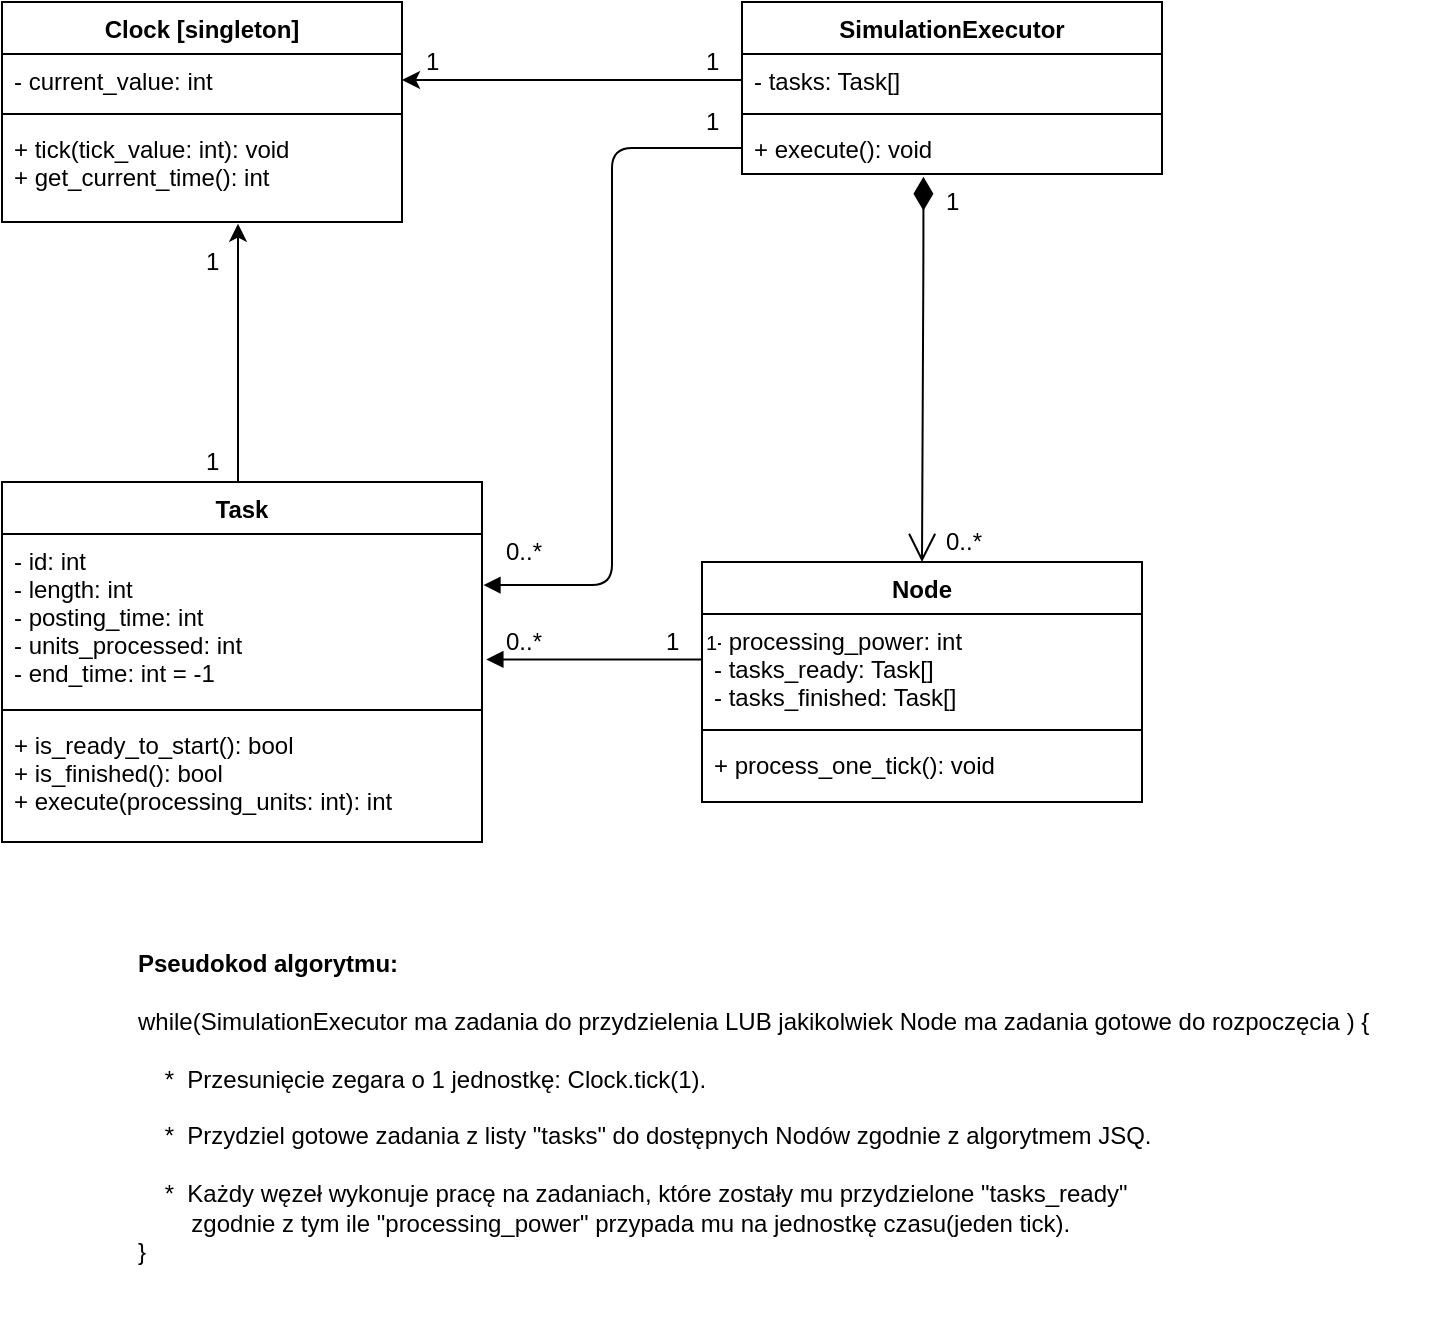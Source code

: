 <mxfile version="12.3.3" type="device" pages="1"><diagram id="rYij0prADYkcjgsijuee" name="Page-1"><mxGraphModel dx="1408" dy="745" grid="1" gridSize="10" guides="1" tooltips="1" connect="1" arrows="1" fold="1" page="1" pageScale="1" pageWidth="827" pageHeight="1169" math="0" shadow="0"><root><mxCell id="0"/><mxCell id="1" parent="0"/><mxCell id="9WkfRentZlIH9xaNAf0r-1" value="Clock [singleton]&#xA;" style="swimlane;fontStyle=1;align=center;verticalAlign=top;childLayout=stackLayout;horizontal=1;startSize=26;horizontalStack=0;resizeParent=1;resizeParentMax=0;resizeLast=0;collapsible=1;marginBottom=0;" parent="1" vertex="1"><mxGeometry x="20" y="20" width="200" height="110" as="geometry"/></mxCell><mxCell id="9WkfRentZlIH9xaNAf0r-2" value="- current_value: int&#xA;" style="text;strokeColor=none;fillColor=none;align=left;verticalAlign=top;spacingLeft=4;spacingRight=4;overflow=hidden;rotatable=0;points=[[0,0.5],[1,0.5]];portConstraint=eastwest;" parent="9WkfRentZlIH9xaNAf0r-1" vertex="1"><mxGeometry y="26" width="200" height="26" as="geometry"/></mxCell><mxCell id="9WkfRentZlIH9xaNAf0r-3" value="" style="line;strokeWidth=1;fillColor=none;align=left;verticalAlign=middle;spacingTop=-1;spacingLeft=3;spacingRight=3;rotatable=0;labelPosition=right;points=[];portConstraint=eastwest;" parent="9WkfRentZlIH9xaNAf0r-1" vertex="1"><mxGeometry y="52" width="200" height="8" as="geometry"/></mxCell><mxCell id="9WkfRentZlIH9xaNAf0r-4" value="+ tick(tick_value: int): void&#xA;+ get_current_time(): int&#xA;&#xA;" style="text;strokeColor=none;fillColor=none;align=left;verticalAlign=top;spacingLeft=4;spacingRight=4;overflow=hidden;rotatable=0;points=[[0,0.5],[1,0.5]];portConstraint=eastwest;" parent="9WkfRentZlIH9xaNAf0r-1" vertex="1"><mxGeometry y="60" width="200" height="50" as="geometry"/></mxCell><mxCell id="9WkfRentZlIH9xaNAf0r-5" value="SimulationExecutor" style="swimlane;fontStyle=1;align=center;verticalAlign=top;childLayout=stackLayout;horizontal=1;startSize=26;horizontalStack=0;resizeParent=1;resizeParentMax=0;resizeLast=0;collapsible=1;marginBottom=0;" parent="1" vertex="1"><mxGeometry x="390" y="20" width="210" height="86" as="geometry"/></mxCell><mxCell id="9WkfRentZlIH9xaNAf0r-6" value="- tasks: Task[]" style="text;strokeColor=none;fillColor=none;align=left;verticalAlign=top;spacingLeft=4;spacingRight=4;overflow=hidden;rotatable=0;points=[[0,0.5],[1,0.5]];portConstraint=eastwest;" parent="9WkfRentZlIH9xaNAf0r-5" vertex="1"><mxGeometry y="26" width="210" height="26" as="geometry"/></mxCell><mxCell id="9WkfRentZlIH9xaNAf0r-7" value="" style="line;strokeWidth=1;fillColor=none;align=left;verticalAlign=middle;spacingTop=-1;spacingLeft=3;spacingRight=3;rotatable=0;labelPosition=right;points=[];portConstraint=eastwest;" parent="9WkfRentZlIH9xaNAf0r-5" vertex="1"><mxGeometry y="52" width="210" height="8" as="geometry"/></mxCell><mxCell id="9WkfRentZlIH9xaNAf0r-8" value="+ execute(): void" style="text;strokeColor=none;fillColor=none;align=left;verticalAlign=top;spacingLeft=4;spacingRight=4;overflow=hidden;rotatable=0;points=[[0,0.5],[1,0.5]];portConstraint=eastwest;" parent="9WkfRentZlIH9xaNAf0r-5" vertex="1"><mxGeometry y="60" width="210" height="26" as="geometry"/></mxCell><mxCell id="9WkfRentZlIH9xaNAf0r-9" value="Node" style="swimlane;fontStyle=1;align=center;verticalAlign=top;childLayout=stackLayout;horizontal=1;startSize=26;horizontalStack=0;resizeParent=1;resizeParentMax=0;resizeLast=0;collapsible=1;marginBottom=0;" parent="1" vertex="1"><mxGeometry x="370" y="300" width="220" height="120" as="geometry"/></mxCell><mxCell id="9WkfRentZlIH9xaNAf0r-10" value="- processing_power: int&#xA;- tasks_ready: Task[]&#xA;- tasks_finished: Task[]&#xA;" style="text;strokeColor=none;fillColor=none;align=left;verticalAlign=top;spacingLeft=4;spacingRight=4;overflow=hidden;rotatable=0;points=[[0,0.5],[1,0.5]];portConstraint=eastwest;" parent="9WkfRentZlIH9xaNAf0r-9" vertex="1"><mxGeometry y="26" width="220" height="54" as="geometry"/></mxCell><mxCell id="9WkfRentZlIH9xaNAf0r-11" value="" style="line;strokeWidth=1;fillColor=none;align=left;verticalAlign=middle;spacingTop=-1;spacingLeft=3;spacingRight=3;rotatable=0;labelPosition=right;points=[];portConstraint=eastwest;" parent="9WkfRentZlIH9xaNAf0r-9" vertex="1"><mxGeometry y="80" width="220" height="8" as="geometry"/></mxCell><mxCell id="9WkfRentZlIH9xaNAf0r-12" value="+ process_one_tick(): void" style="text;strokeColor=none;fillColor=none;align=left;verticalAlign=top;spacingLeft=4;spacingRight=4;overflow=hidden;rotatable=0;points=[[0,0.5],[1,0.5]];portConstraint=eastwest;" parent="9WkfRentZlIH9xaNAf0r-9" vertex="1"><mxGeometry y="88" width="220" height="32" as="geometry"/></mxCell><mxCell id="9WkfRentZlIH9xaNAf0r-39" style="edgeStyle=orthogonalEdgeStyle;rounded=0;orthogonalLoop=1;jettySize=auto;html=1;exitX=0.5;exitY=0;exitDx=0;exitDy=0;entryX=0.59;entryY=1.017;entryDx=0;entryDy=0;entryPerimeter=0;" parent="1" source="9WkfRentZlIH9xaNAf0r-13" target="9WkfRentZlIH9xaNAf0r-4" edge="1"><mxGeometry relative="1" as="geometry"><mxPoint x="140.034" y="140" as="targetPoint"/><Array as="points"><mxPoint x="138" y="260"/></Array></mxGeometry></mxCell><mxCell id="9WkfRentZlIH9xaNAf0r-13" value="Task" style="swimlane;fontStyle=1;align=center;verticalAlign=top;childLayout=stackLayout;horizontal=1;startSize=26;horizontalStack=0;resizeParent=1;resizeParentMax=0;resizeLast=0;collapsible=1;marginBottom=0;" parent="1" vertex="1"><mxGeometry x="20" y="260" width="240" height="180" as="geometry"/></mxCell><mxCell id="9WkfRentZlIH9xaNAf0r-14" value="- id: int&#xA;- length: int&#xA;- posting_time: int&#xA;- units_processed: int&#xA;- end_time: int = -1&#xA; &#xA;" style="text;strokeColor=none;fillColor=none;align=left;verticalAlign=top;spacingLeft=4;spacingRight=4;overflow=hidden;rotatable=0;points=[[0,0.5],[1,0.5]];portConstraint=eastwest;" parent="9WkfRentZlIH9xaNAf0r-13" vertex="1"><mxGeometry y="26" width="240" height="84" as="geometry"/></mxCell><mxCell id="9WkfRentZlIH9xaNAf0r-15" value="" style="line;strokeWidth=1;fillColor=none;align=left;verticalAlign=middle;spacingTop=-1;spacingLeft=3;spacingRight=3;rotatable=0;labelPosition=right;points=[];portConstraint=eastwest;" parent="9WkfRentZlIH9xaNAf0r-13" vertex="1"><mxGeometry y="110" width="240" height="8" as="geometry"/></mxCell><mxCell id="9WkfRentZlIH9xaNAf0r-16" value="+ is_ready_to_start(): bool&#xA;+ is_finished(): bool&#xA;+ execute(processing_units: int): int&#xA;" style="text;strokeColor=none;fillColor=none;align=left;verticalAlign=top;spacingLeft=4;spacingRight=4;overflow=hidden;rotatable=0;points=[[0,0.5],[1,0.5]];portConstraint=eastwest;" parent="9WkfRentZlIH9xaNAf0r-13" vertex="1"><mxGeometry y="118" width="240" height="62" as="geometry"/></mxCell><mxCell id="9WkfRentZlIH9xaNAf0r-19" value="" style="endArrow=open;html=1;endSize=12;startArrow=diamondThin;startSize=14;startFill=1;edgeStyle=orthogonalEdgeStyle;align=left;verticalAlign=bottom;exitX=0.432;exitY=1.053;exitDx=0;exitDy=0;exitPerimeter=0;entryX=0.5;entryY=0;entryDx=0;entryDy=0;" parent="1" source="9WkfRentZlIH9xaNAf0r-8" target="9WkfRentZlIH9xaNAf0r-9" edge="1"><mxGeometry x="-0.765" y="9" relative="1" as="geometry"><mxPoint x="450" y="147.5" as="sourcePoint"/><mxPoint x="610" y="147.5" as="targetPoint"/><Array as="points"><mxPoint x="480" y="148"/></Array><mxPoint as="offset"/></mxGeometry></mxCell><mxCell id="9WkfRentZlIH9xaNAf0r-21" value="&lt;div&gt;0..*&lt;/div&gt;&lt;div&gt;&lt;br&gt;&lt;/div&gt;" style="text;html=1;resizable=0;points=[];autosize=1;align=left;verticalAlign=top;spacingTop=-4;" parent="1" vertex="1"><mxGeometry x="490" y="280" width="30" height="30" as="geometry"/></mxCell><mxCell id="9WkfRentZlIH9xaNAf0r-22" value="" style="endArrow=block;endFill=1;html=1;edgeStyle=orthogonalEdgeStyle;align=left;verticalAlign=top;entryX=1.009;entryY=0.747;entryDx=0;entryDy=0;entryPerimeter=0;exitX=0;exitY=0.421;exitDx=0;exitDy=0;exitPerimeter=0;" parent="1" source="9WkfRentZlIH9xaNAf0r-10" target="9WkfRentZlIH9xaNAf0r-14" edge="1"><mxGeometry x="-1" relative="1" as="geometry"><mxPoint x="270" y="200" as="sourcePoint"/><mxPoint x="430" y="200" as="targetPoint"/></mxGeometry></mxCell><mxCell id="9WkfRentZlIH9xaNAf0r-23" value="1" style="resizable=0;html=1;align=left;verticalAlign=bottom;labelBackgroundColor=#ffffff;fontSize=10;" parent="9WkfRentZlIH9xaNAf0r-22" connectable="0" vertex="1"><mxGeometry x="-1" relative="1" as="geometry"/></mxCell><mxCell id="9WkfRentZlIH9xaNAf0r-24" value="&lt;div&gt;1&lt;/div&gt;" style="text;html=1;resizable=0;points=[];autosize=1;align=left;verticalAlign=top;spacingTop=-4;" parent="1" vertex="1"><mxGeometry x="350" y="330" width="20" height="20" as="geometry"/></mxCell><mxCell id="9WkfRentZlIH9xaNAf0r-25" value="&lt;div&gt;0..*&lt;/div&gt;&lt;div&gt;&lt;br&gt;&lt;/div&gt;" style="text;html=1;resizable=0;points=[];autosize=1;align=left;verticalAlign=top;spacingTop=-4;" parent="1" vertex="1"><mxGeometry x="270" y="330" width="30" height="30" as="geometry"/></mxCell><mxCell id="9WkfRentZlIH9xaNAf0r-32" value="" style="endArrow=block;endFill=1;html=1;edgeStyle=orthogonalEdgeStyle;align=left;verticalAlign=top;entryX=1.003;entryY=0.304;entryDx=0;entryDy=0;entryPerimeter=0;exitX=0;exitY=0.5;exitDx=0;exitDy=0;" parent="1" source="9WkfRentZlIH9xaNAf0r-8" target="9WkfRentZlIH9xaNAf0r-14" edge="1"><mxGeometry x="-1" relative="1" as="geometry"><mxPoint x="367.69" y="169.759" as="sourcePoint"/><mxPoint x="260.103" y="169.759" as="targetPoint"/><Array as="points"><mxPoint x="325" y="93"/><mxPoint x="325" y="312"/></Array></mxGeometry></mxCell><mxCell id="9WkfRentZlIH9xaNAf0r-34" value="1" style="text;html=1;resizable=0;points=[];autosize=1;align=left;verticalAlign=top;spacingTop=-4;" parent="1" vertex="1"><mxGeometry x="370" y="70" width="20" height="20" as="geometry"/></mxCell><mxCell id="9WkfRentZlIH9xaNAf0r-35" value="1" style="text;html=1;resizable=0;points=[];autosize=1;align=left;verticalAlign=top;spacingTop=-4;" parent="1" vertex="1"><mxGeometry x="490" y="110" width="20" height="20" as="geometry"/></mxCell><mxCell id="9WkfRentZlIH9xaNAf0r-36" value="&lt;div&gt;0..*&lt;/div&gt;&lt;div&gt;&lt;br&gt;&lt;/div&gt;" style="text;html=1;resizable=0;points=[];autosize=1;align=left;verticalAlign=top;spacingTop=-4;" parent="1" vertex="1"><mxGeometry x="270" y="285" width="30" height="30" as="geometry"/></mxCell><mxCell id="9WkfRentZlIH9xaNAf0r-38" style="edgeStyle=orthogonalEdgeStyle;rounded=0;orthogonalLoop=1;jettySize=auto;html=1;exitX=0;exitY=0.5;exitDx=0;exitDy=0;entryX=1;entryY=0.5;entryDx=0;entryDy=0;" parent="1" source="9WkfRentZlIH9xaNAf0r-6" target="9WkfRentZlIH9xaNAf0r-2" edge="1"><mxGeometry relative="1" as="geometry"/></mxCell><mxCell id="9WkfRentZlIH9xaNAf0r-40" value="1" style="text;html=1;resizable=0;points=[];autosize=1;align=left;verticalAlign=top;spacingTop=-4;" parent="1" vertex="1"><mxGeometry x="370" y="40" width="20" height="20" as="geometry"/></mxCell><mxCell id="9WkfRentZlIH9xaNAf0r-41" value="1" style="text;html=1;resizable=0;points=[];autosize=1;align=left;verticalAlign=top;spacingTop=-4;" parent="1" vertex="1"><mxGeometry x="230" y="40" width="20" height="20" as="geometry"/></mxCell><mxCell id="9WkfRentZlIH9xaNAf0r-42" value="1" style="text;html=1;resizable=0;points=[];autosize=1;align=left;verticalAlign=top;spacingTop=-4;" parent="1" vertex="1"><mxGeometry x="120" y="140" width="20" height="20" as="geometry"/></mxCell><mxCell id="9WkfRentZlIH9xaNAf0r-43" value="&lt;div&gt;1&lt;br&gt;&lt;/div&gt;" style="text;html=1;resizable=0;points=[];autosize=1;align=left;verticalAlign=top;spacingTop=-4;" parent="1" vertex="1"><mxGeometry x="120" y="240" width="20" height="20" as="geometry"/></mxCell><mxCell id="9WkfRentZlIH9xaNAf0r-44" value="&lt;div&gt;&lt;b&gt;Pseudokod algorytmu:&lt;/b&gt;&lt;/div&gt;&lt;div&gt;&lt;br&gt;&lt;/div&gt;&lt;div&gt;while(SimulationExecutor ma zadania do przydzielenia LUB jakikolwiek Node ma zadania gotowe do rozpoczęcia ) {&lt;/div&gt;&lt;div&gt;&amp;nbsp;&amp;nbsp;&amp;nbsp; &lt;br&gt;&lt;/div&gt;&lt;div&gt;&amp;nbsp;&amp;nbsp;&amp;nbsp; *&amp;nbsp; Przesunięcie zegara o 1 jednostkę: Clock.tick(1).&lt;/div&gt;&lt;div&gt;&lt;br&gt;&lt;/div&gt;&lt;div&gt;&amp;nbsp;&amp;nbsp;&amp;nbsp; *&amp;nbsp; Przydziel gotowe zadania z listy &quot;tasks&quot; do dostępnych Nodów zgodnie z algorytmem JSQ.&lt;br&gt;&lt;/div&gt;&lt;div&gt;&lt;br&gt;&lt;/div&gt;&lt;div&gt;&amp;nbsp;&amp;nbsp;&amp;nbsp; *&amp;nbsp; Każdy węzeł wykonuje pracę na zadaniach, które zostały mu przydzielone &quot;tasks_ready&quot; &lt;br&gt;&lt;/div&gt;&lt;div&gt;&amp;nbsp;&amp;nbsp;&amp;nbsp;&amp;nbsp;&amp;nbsp;&amp;nbsp;&amp;nbsp; zgodnie z tym ile &quot;processing_power&quot; przypada mu na jednostkę czasu(jeden tick).&lt;br&gt;&lt;/div&gt;&lt;div&gt;}&lt;br&gt;&lt;/div&gt;&lt;div&gt;&lt;br&gt;&lt;/div&gt;&lt;div&gt;&lt;br&gt;&lt;/div&gt;" style="text;html=1;resizable=0;points=[];autosize=1;align=left;verticalAlign=top;spacingTop=-4;" parent="1" vertex="1"><mxGeometry x="86" y="491" width="650" height="180" as="geometry"/></mxCell></root></mxGraphModel></diagram></mxfile>